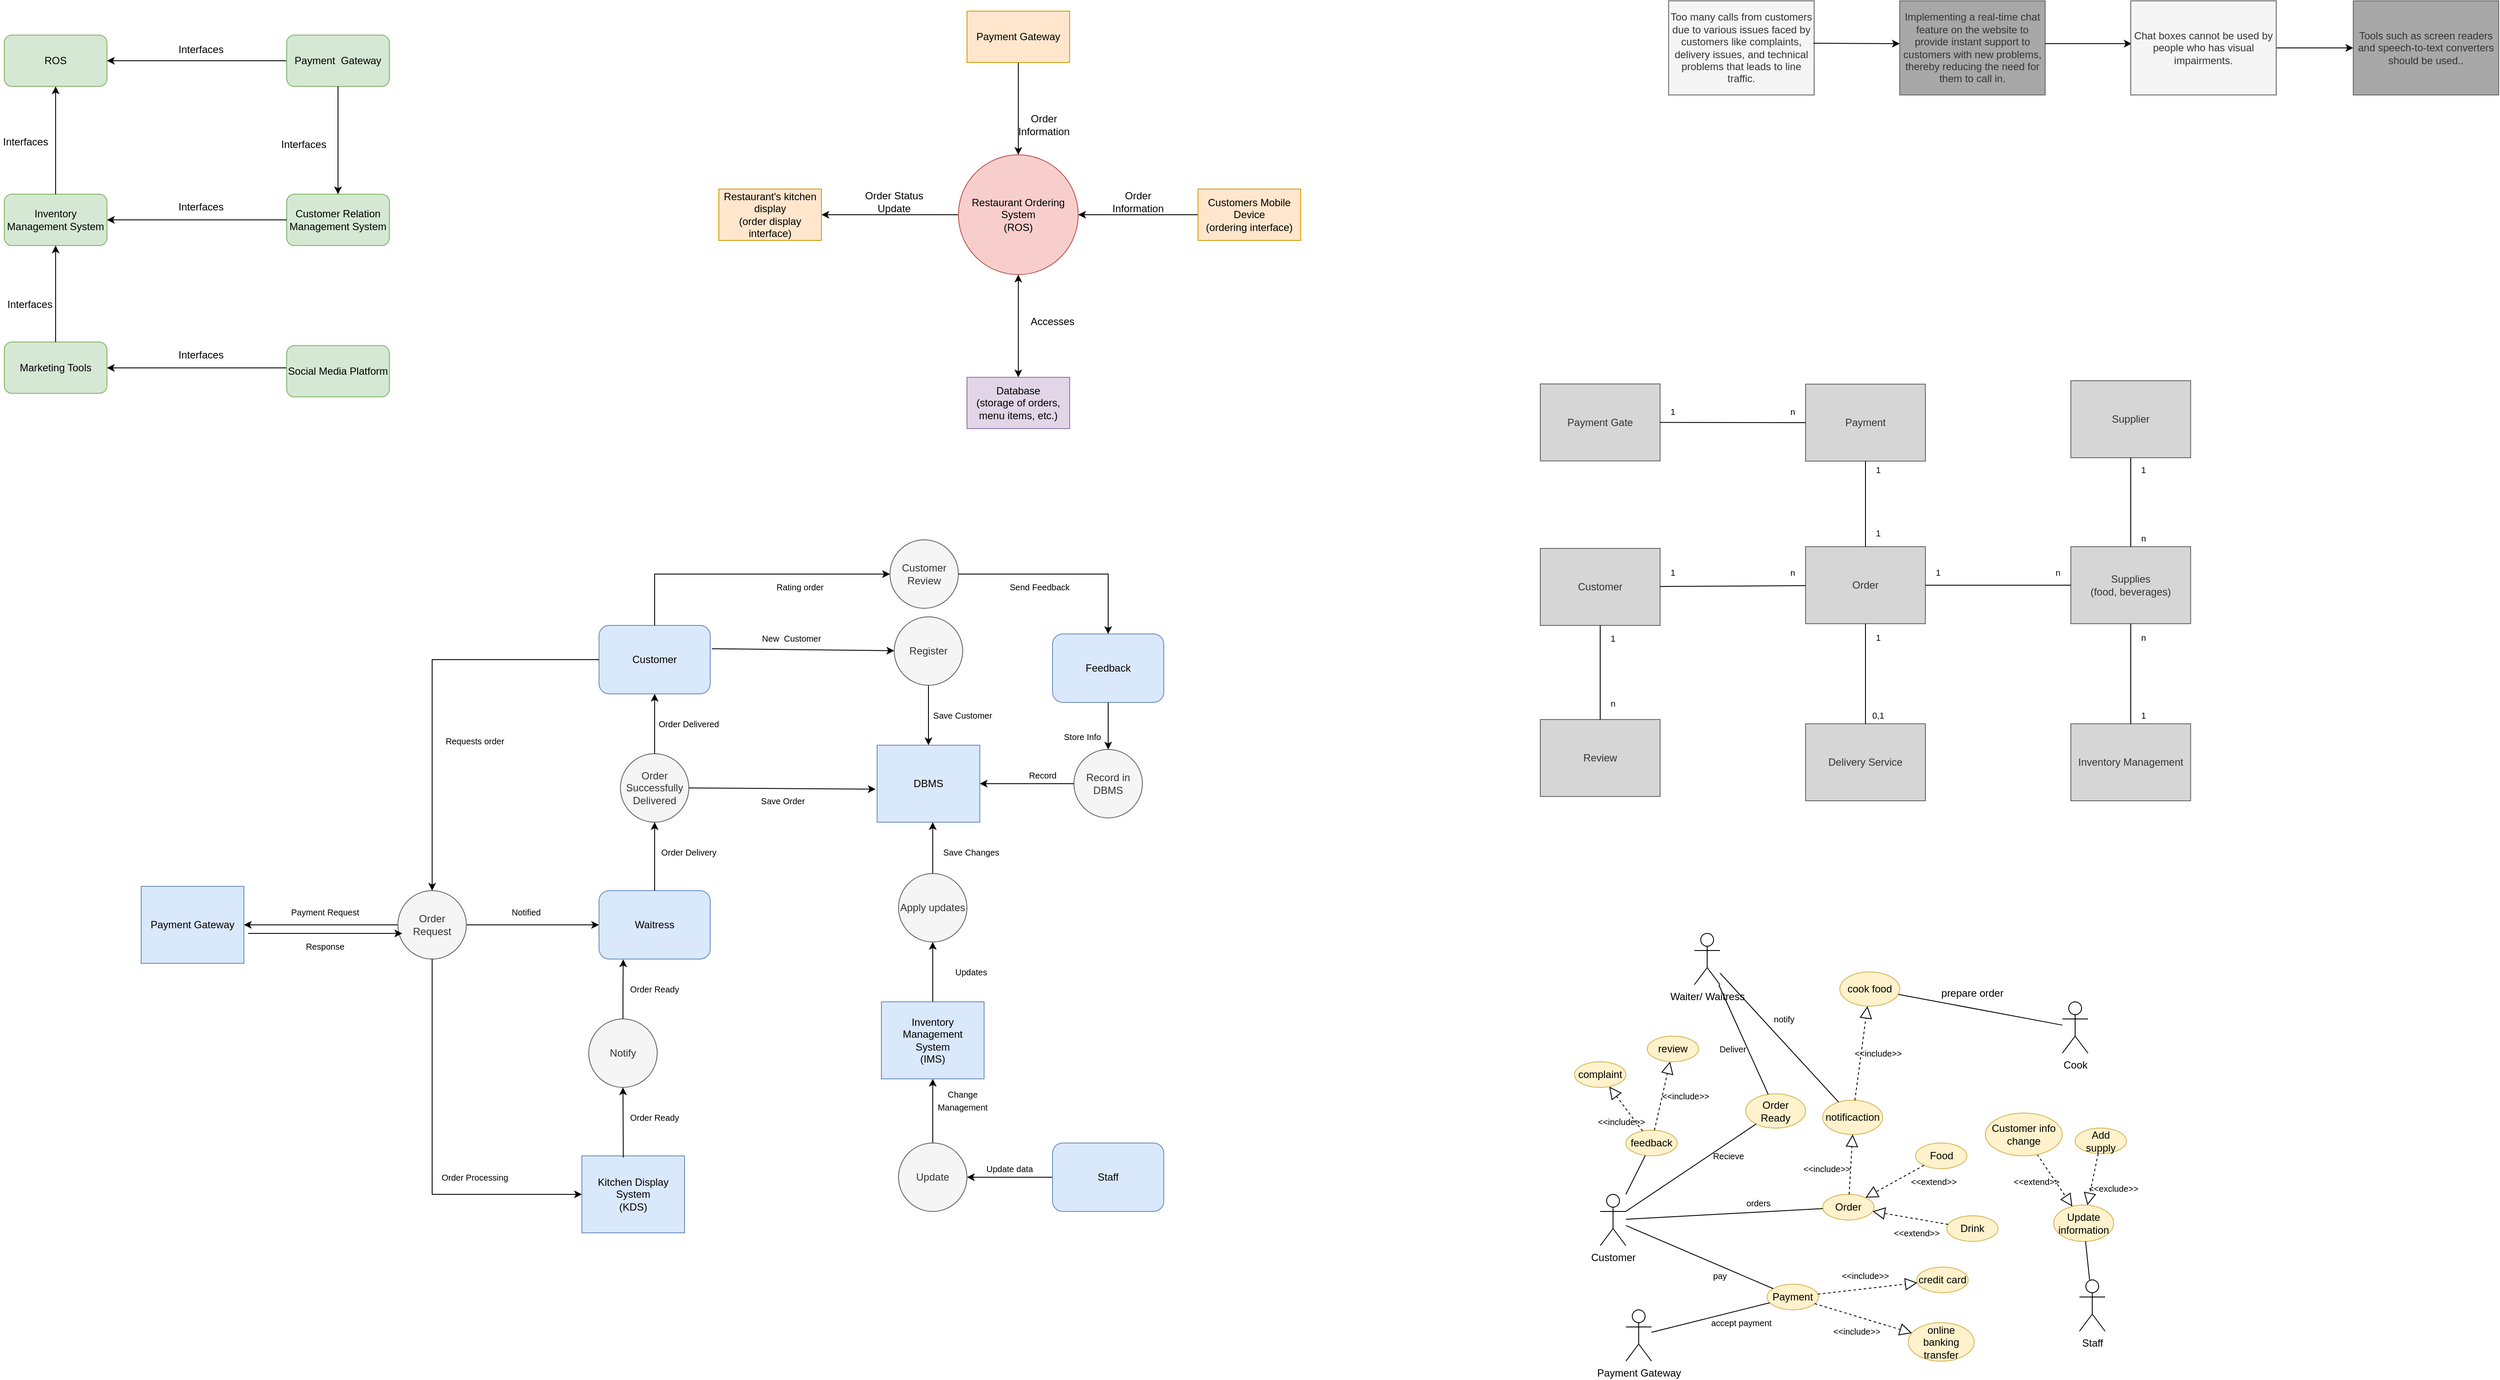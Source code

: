 <mxfile version="21.2.9" type="github">
  <diagram name="Page-1" id="zzp8yQCc868T5YsGF9U5">
    <mxGraphModel dx="1033" dy="567" grid="1" gridSize="10" guides="1" tooltips="1" connect="1" arrows="1" fold="1" page="1" pageScale="1" pageWidth="3300" pageHeight="4681" math="0" shadow="0">
      <root>
        <mxCell id="0" />
        <mxCell id="1" parent="0" />
        <mxCell id="357xHHYHcwXzLLXeJ4Fn-1" value="ROS" style="rounded=1;whiteSpace=wrap;html=1;fillColor=#d5e8d4;strokeColor=#82b366;" parent="1" vertex="1">
          <mxGeometry x="515" y="130" width="120" height="60" as="geometry" />
        </mxCell>
        <mxCell id="357xHHYHcwXzLLXeJ4Fn-2" style="edgeStyle=orthogonalEdgeStyle;rounded=0;orthogonalLoop=1;jettySize=auto;html=1;exitX=0;exitY=0.5;exitDx=0;exitDy=0;" parent="1" source="357xHHYHcwXzLLXeJ4Fn-3" target="357xHHYHcwXzLLXeJ4Fn-1" edge="1">
          <mxGeometry relative="1" as="geometry">
            <mxPoint x="645" y="159.526" as="targetPoint" />
          </mxGeometry>
        </mxCell>
        <mxCell id="357xHHYHcwXzLLXeJ4Fn-3" value="Payment&amp;nbsp; Gateway" style="rounded=1;whiteSpace=wrap;html=1;fillColor=#d5e8d4;strokeColor=#82b366;" parent="1" vertex="1">
          <mxGeometry x="845" y="130" width="120" height="60" as="geometry" />
        </mxCell>
        <mxCell id="357xHHYHcwXzLLXeJ4Fn-4" value="Interfaces&lt;br&gt;" style="text;html=1;strokeColor=none;fillColor=none;align=center;verticalAlign=middle;whiteSpace=wrap;rounded=0;" parent="1" vertex="1">
          <mxGeometry x="715" y="132" width="60" height="30" as="geometry" />
        </mxCell>
        <mxCell id="357xHHYHcwXzLLXeJ4Fn-5" value="Interfaces&lt;br&gt;" style="text;html=1;strokeColor=none;fillColor=none;align=center;verticalAlign=middle;whiteSpace=wrap;rounded=0;" parent="1" vertex="1">
          <mxGeometry x="510" y="240" width="60" height="30" as="geometry" />
        </mxCell>
        <mxCell id="357xHHYHcwXzLLXeJ4Fn-6" value="Inventory Management System" style="rounded=1;whiteSpace=wrap;html=1;fillColor=#d5e8d4;strokeColor=#82b366;" parent="1" vertex="1">
          <mxGeometry x="515" y="316" width="120" height="60" as="geometry" />
        </mxCell>
        <mxCell id="357xHHYHcwXzLLXeJ4Fn-7" value="" style="endArrow=classic;html=1;rounded=0;exitX=0.5;exitY=0;exitDx=0;exitDy=0;" parent="1" source="357xHHYHcwXzLLXeJ4Fn-6" target="357xHHYHcwXzLLXeJ4Fn-1" edge="1">
          <mxGeometry width="50" height="50" relative="1" as="geometry">
            <mxPoint x="665" y="345" as="sourcePoint" />
            <mxPoint x="715" y="295" as="targetPoint" />
          </mxGeometry>
        </mxCell>
        <mxCell id="357xHHYHcwXzLLXeJ4Fn-8" value="Customer Relation Management System" style="rounded=1;whiteSpace=wrap;html=1;fillColor=#d5e8d4;strokeColor=#82b366;" parent="1" vertex="1">
          <mxGeometry x="845" y="316" width="120" height="60" as="geometry" />
        </mxCell>
        <mxCell id="357xHHYHcwXzLLXeJ4Fn-9" style="edgeStyle=orthogonalEdgeStyle;rounded=0;orthogonalLoop=1;jettySize=auto;html=1;entryX=0.5;entryY=0;entryDx=0;entryDy=0;" parent="1" source="357xHHYHcwXzLLXeJ4Fn-3" target="357xHHYHcwXzLLXeJ4Fn-8" edge="1">
          <mxGeometry relative="1" as="geometry">
            <mxPoint x="645" y="170" as="targetPoint" />
            <mxPoint x="855" y="170" as="sourcePoint" />
          </mxGeometry>
        </mxCell>
        <mxCell id="357xHHYHcwXzLLXeJ4Fn-10" value="Interfaces&lt;br&gt;" style="text;html=1;strokeColor=none;fillColor=none;align=center;verticalAlign=middle;whiteSpace=wrap;rounded=0;" parent="1" vertex="1">
          <mxGeometry x="835" y="242.5" width="60" height="30" as="geometry" />
        </mxCell>
        <mxCell id="357xHHYHcwXzLLXeJ4Fn-11" style="edgeStyle=orthogonalEdgeStyle;rounded=0;orthogonalLoop=1;jettySize=auto;html=1;" parent="1" source="357xHHYHcwXzLLXeJ4Fn-8" target="357xHHYHcwXzLLXeJ4Fn-6" edge="1">
          <mxGeometry relative="1" as="geometry">
            <mxPoint x="755" y="341.25" as="targetPoint" />
            <mxPoint x="755" y="206.25" as="sourcePoint" />
          </mxGeometry>
        </mxCell>
        <mxCell id="357xHHYHcwXzLLXeJ4Fn-12" value="Interfaces&lt;br&gt;" style="text;html=1;strokeColor=none;fillColor=none;align=center;verticalAlign=middle;whiteSpace=wrap;rounded=0;" parent="1" vertex="1">
          <mxGeometry x="715" y="316" width="60" height="30" as="geometry" />
        </mxCell>
        <mxCell id="357xHHYHcwXzLLXeJ4Fn-13" value="Marketing Tools" style="rounded=1;whiteSpace=wrap;html=1;fillColor=#d5e8d4;strokeColor=#82b366;" parent="1" vertex="1">
          <mxGeometry x="515" y="488.75" width="120" height="60" as="geometry" />
        </mxCell>
        <mxCell id="357xHHYHcwXzLLXeJ4Fn-14" style="edgeStyle=orthogonalEdgeStyle;rounded=0;orthogonalLoop=1;jettySize=auto;html=1;entryX=0.5;entryY=1;entryDx=0;entryDy=0;" parent="1" source="357xHHYHcwXzLLXeJ4Fn-13" target="357xHHYHcwXzLLXeJ4Fn-6" edge="1">
          <mxGeometry relative="1" as="geometry">
            <mxPoint x="535" y="442.12" as="targetPoint" />
            <mxPoint x="745" y="442.12" as="sourcePoint" />
          </mxGeometry>
        </mxCell>
        <mxCell id="357xHHYHcwXzLLXeJ4Fn-15" value="Interfaces&lt;br&gt;" style="text;html=1;strokeColor=none;fillColor=none;align=center;verticalAlign=middle;whiteSpace=wrap;rounded=0;" parent="1" vertex="1">
          <mxGeometry x="515" y="430" width="60" height="30" as="geometry" />
        </mxCell>
        <mxCell id="357xHHYHcwXzLLXeJ4Fn-16" style="edgeStyle=orthogonalEdgeStyle;rounded=0;orthogonalLoop=1;jettySize=auto;html=1;" parent="1" edge="1">
          <mxGeometry relative="1" as="geometry">
            <mxPoint x="635" y="519" as="targetPoint" />
            <mxPoint x="845" y="519" as="sourcePoint" />
          </mxGeometry>
        </mxCell>
        <mxCell id="357xHHYHcwXzLLXeJ4Fn-17" value="Interfaces&lt;br&gt;" style="text;html=1;strokeColor=none;fillColor=none;align=center;verticalAlign=middle;whiteSpace=wrap;rounded=0;" parent="1" vertex="1">
          <mxGeometry x="715" y="489" width="60" height="30" as="geometry" />
        </mxCell>
        <mxCell id="357xHHYHcwXzLLXeJ4Fn-18" value="Social Media Platform" style="rounded=1;whiteSpace=wrap;html=1;fillColor=#d5e8d4;strokeColor=#82b366;" parent="1" vertex="1">
          <mxGeometry x="845" y="492.87" width="120" height="60" as="geometry" />
        </mxCell>
        <mxCell id="dmzx0pu5ybiAsUK6Nq2V-1" style="edgeStyle=orthogonalEdgeStyle;rounded=0;orthogonalLoop=1;jettySize=auto;html=1;entryX=1;entryY=0.5;entryDx=0;entryDy=0;" parent="1" source="dmzx0pu5ybiAsUK6Nq2V-2" target="dmzx0pu5ybiAsUK6Nq2V-5" edge="1">
          <mxGeometry relative="1" as="geometry" />
        </mxCell>
        <mxCell id="dmzx0pu5ybiAsUK6Nq2V-2" value="Restaurant Ordering System&lt;br&gt;(ROS)" style="ellipse;whiteSpace=wrap;html=1;aspect=fixed;fillColor=#f8cecc;strokeColor=#b85450;" parent="1" vertex="1">
          <mxGeometry x="1630" y="270" width="140" height="140" as="geometry" />
        </mxCell>
        <mxCell id="dmzx0pu5ybiAsUK6Nq2V-3" style="edgeStyle=orthogonalEdgeStyle;rounded=0;orthogonalLoop=1;jettySize=auto;html=1;exitX=0;exitY=0.5;exitDx=0;exitDy=0;" parent="1" source="dmzx0pu5ybiAsUK6Nq2V-4" target="dmzx0pu5ybiAsUK6Nq2V-2" edge="1">
          <mxGeometry relative="1" as="geometry" />
        </mxCell>
        <mxCell id="dmzx0pu5ybiAsUK6Nq2V-4" value="Customers Mobile Device &lt;br&gt;(ordering interface)" style="rounded=0;whiteSpace=wrap;html=1;fillColor=#ffe6cc;strokeColor=#d79b00;" parent="1" vertex="1">
          <mxGeometry x="1910" y="310" width="120" height="60" as="geometry" />
        </mxCell>
        <mxCell id="dmzx0pu5ybiAsUK6Nq2V-5" value="Restaurant&#39;s kitchen display &lt;br&gt;(order display interface)" style="rounded=0;whiteSpace=wrap;html=1;fillColor=#ffe6cc;strokeColor=#d79b00;" parent="1" vertex="1">
          <mxGeometry x="1350" y="310" width="120" height="60" as="geometry" />
        </mxCell>
        <mxCell id="dmzx0pu5ybiAsUK6Nq2V-6" style="edgeStyle=orthogonalEdgeStyle;rounded=0;orthogonalLoop=1;jettySize=auto;html=1;exitX=0.5;exitY=1;exitDx=0;exitDy=0;" parent="1" source="dmzx0pu5ybiAsUK6Nq2V-7" target="dmzx0pu5ybiAsUK6Nq2V-2" edge="1">
          <mxGeometry relative="1" as="geometry" />
        </mxCell>
        <mxCell id="dmzx0pu5ybiAsUK6Nq2V-7" value="Payment Gateway" style="rounded=0;whiteSpace=wrap;html=1;fillColor=#ffe6cc;strokeColor=#d79b00;" parent="1" vertex="1">
          <mxGeometry x="1640" y="102" width="120" height="60" as="geometry" />
        </mxCell>
        <mxCell id="dmzx0pu5ybiAsUK6Nq2V-8" value="Database &lt;br&gt;(storage of orders, menu items, etc.)" style="rounded=0;whiteSpace=wrap;html=1;fillColor=#e1d5e7;strokeColor=#9673a6;" parent="1" vertex="1">
          <mxGeometry x="1640" y="530" width="120" height="60" as="geometry" />
        </mxCell>
        <mxCell id="dmzx0pu5ybiAsUK6Nq2V-9" value="Order Information" style="text;html=1;strokeColor=none;fillColor=none;align=center;verticalAlign=middle;whiteSpace=wrap;rounded=0;" parent="1" vertex="1">
          <mxGeometry x="1810" y="310" width="60" height="30" as="geometry" />
        </mxCell>
        <mxCell id="dmzx0pu5ybiAsUK6Nq2V-10" value="Order Status Update" style="text;html=1;strokeColor=none;fillColor=none;align=center;verticalAlign=middle;whiteSpace=wrap;rounded=0;" parent="1" vertex="1">
          <mxGeometry x="1510" y="310" width="90" height="30" as="geometry" />
        </mxCell>
        <mxCell id="dmzx0pu5ybiAsUK6Nq2V-11" value="Order Information" style="text;html=1;strokeColor=none;fillColor=none;align=center;verticalAlign=middle;whiteSpace=wrap;rounded=0;" parent="1" vertex="1">
          <mxGeometry x="1700" y="220" width="60" height="30" as="geometry" />
        </mxCell>
        <mxCell id="dmzx0pu5ybiAsUK6Nq2V-12" value="" style="endArrow=classic;startArrow=classic;html=1;rounded=0;" parent="1" source="dmzx0pu5ybiAsUK6Nq2V-8" target="dmzx0pu5ybiAsUK6Nq2V-2" edge="1">
          <mxGeometry width="50" height="50" relative="1" as="geometry">
            <mxPoint x="1330" y="410" as="sourcePoint" />
            <mxPoint x="1380" y="360" as="targetPoint" />
          </mxGeometry>
        </mxCell>
        <mxCell id="dmzx0pu5ybiAsUK6Nq2V-13" value="Accesses" style="text;html=1;strokeColor=none;fillColor=none;align=center;verticalAlign=middle;whiteSpace=wrap;rounded=0;" parent="1" vertex="1">
          <mxGeometry x="1710" y="450" width="60" height="30" as="geometry" />
        </mxCell>
        <mxCell id="A27yKIxshURaWO87A394-1" value="Payment Gateway" style="rounded=0;whiteSpace=wrap;html=1;fillColor=#dae8fc;strokeColor=#6c8ebf;" parent="1" vertex="1">
          <mxGeometry x="675" y="1125" width="120" height="90" as="geometry" />
        </mxCell>
        <mxCell id="A27yKIxshURaWO87A394-31" style="edgeStyle=orthogonalEdgeStyle;rounded=0;orthogonalLoop=1;jettySize=auto;html=1;entryX=0.218;entryY=1.005;entryDx=0;entryDy=0;entryPerimeter=0;" parent="1" source="A27yKIxshURaWO87A394-3" target="A27yKIxshURaWO87A394-17" edge="1">
          <mxGeometry relative="1" as="geometry" />
        </mxCell>
        <mxCell id="A27yKIxshURaWO87A394-3" value="Notify" style="ellipse;whiteSpace=wrap;html=1;aspect=fixed;fillColor=#f5f5f5;fontColor=#333333;strokeColor=#666666;" parent="1" vertex="1">
          <mxGeometry x="1198" y="1280" width="80" height="80" as="geometry" />
        </mxCell>
        <mxCell id="A27yKIxshURaWO87A394-7" value="Customer" style="rounded=1;whiteSpace=wrap;html=1;fillColor=#dae8fc;strokeColor=#6c8ebf;" parent="1" vertex="1">
          <mxGeometry x="1210" y="820" width="130" height="80" as="geometry" />
        </mxCell>
        <mxCell id="A27yKIxshURaWO87A394-10" style="edgeStyle=orthogonalEdgeStyle;rounded=0;orthogonalLoop=1;jettySize=auto;html=1;entryX=1;entryY=0.5;entryDx=0;entryDy=0;" parent="1" source="A27yKIxshURaWO87A394-8" target="A27yKIxshURaWO87A394-1" edge="1">
          <mxGeometry relative="1" as="geometry" />
        </mxCell>
        <mxCell id="A27yKIxshURaWO87A394-18" style="edgeStyle=orthogonalEdgeStyle;rounded=0;orthogonalLoop=1;jettySize=auto;html=1;" parent="1" source="A27yKIxshURaWO87A394-8" target="A27yKIxshURaWO87A394-17" edge="1">
          <mxGeometry relative="1" as="geometry">
            <mxPoint x="1090" y="1150" as="sourcePoint" />
            <Array as="points" />
          </mxGeometry>
        </mxCell>
        <mxCell id="A27yKIxshURaWO87A394-8" value="Order Request" style="ellipse;whiteSpace=wrap;html=1;aspect=fixed;fillColor=#f5f5f5;fontColor=#333333;strokeColor=#666666;" parent="1" vertex="1">
          <mxGeometry x="975" y="1130" width="80" height="80" as="geometry" />
        </mxCell>
        <mxCell id="A27yKIxshURaWO87A394-9" value="" style="endArrow=classic;html=1;rounded=0;" parent="1" source="A27yKIxshURaWO87A394-7" target="A27yKIxshURaWO87A394-8" edge="1">
          <mxGeometry width="50" height="50" relative="1" as="geometry">
            <mxPoint x="1215" y="1050" as="sourcePoint" />
            <mxPoint x="1265" y="1000" as="targetPoint" />
            <Array as="points">
              <mxPoint x="1015" y="860" />
            </Array>
          </mxGeometry>
        </mxCell>
        <mxCell id="A27yKIxshURaWO87A394-11" value="" style="endArrow=classic;html=1;rounded=0;entryX=0.063;entryY=0.625;entryDx=0;entryDy=0;entryPerimeter=0;" parent="1" target="A27yKIxshURaWO87A394-8" edge="1">
          <mxGeometry width="50" height="50" relative="1" as="geometry">
            <mxPoint x="800" y="1180" as="sourcePoint" />
            <mxPoint x="1300" y="1230" as="targetPoint" />
          </mxGeometry>
        </mxCell>
        <mxCell id="A27yKIxshURaWO87A394-12" value="&lt;font style=&quot;font-size: 10px;&quot;&gt;Payment Request&lt;/font&gt;" style="text;html=1;strokeColor=none;fillColor=none;align=center;verticalAlign=middle;whiteSpace=wrap;rounded=0;" parent="1" vertex="1">
          <mxGeometry x="845" y="1140" width="90" height="30" as="geometry" />
        </mxCell>
        <mxCell id="A27yKIxshURaWO87A394-15" value="&lt;font style=&quot;font-size: 10px;&quot;&gt;Response&lt;/font&gt;" style="text;html=1;strokeColor=none;fillColor=none;align=center;verticalAlign=middle;whiteSpace=wrap;rounded=0;" parent="1" vertex="1">
          <mxGeometry x="845" y="1180" width="90" height="30" as="geometry" />
        </mxCell>
        <mxCell id="A27yKIxshURaWO87A394-16" value="&lt;font style=&quot;font-size: 10px;&quot;&gt;Requests order&lt;/font&gt;" style="text;html=1;strokeColor=none;fillColor=none;align=center;verticalAlign=middle;whiteSpace=wrap;rounded=0;" parent="1" vertex="1">
          <mxGeometry x="1020" y="940" width="90" height="30" as="geometry" />
        </mxCell>
        <mxCell id="A27yKIxshURaWO87A394-17" value="Waitress" style="rounded=1;whiteSpace=wrap;html=1;fillColor=#dae8fc;strokeColor=#6c8ebf;" parent="1" vertex="1">
          <mxGeometry x="1210" y="1130" width="130" height="80" as="geometry" />
        </mxCell>
        <mxCell id="A27yKIxshURaWO87A394-19" value="&lt;span style=&quot;font-size: 10px;&quot;&gt;Notified&lt;/span&gt;" style="text;html=1;strokeColor=none;fillColor=none;align=center;verticalAlign=middle;whiteSpace=wrap;rounded=0;" parent="1" vertex="1">
          <mxGeometry x="1080" y="1140" width="90" height="30" as="geometry" />
        </mxCell>
        <mxCell id="A27yKIxshURaWO87A394-20" value="Kitchen Display System&lt;br&gt;(KDS)" style="rounded=0;whiteSpace=wrap;html=1;fillColor=#dae8fc;strokeColor=#6c8ebf;" parent="1" vertex="1">
          <mxGeometry x="1190" y="1440" width="120" height="90" as="geometry" />
        </mxCell>
        <mxCell id="A27yKIxshURaWO87A394-22" value="" style="endArrow=classic;html=1;rounded=0;" parent="1" source="A27yKIxshURaWO87A394-8" target="A27yKIxshURaWO87A394-20" edge="1">
          <mxGeometry width="50" height="50" relative="1" as="geometry">
            <mxPoint x="1170" y="1260" as="sourcePoint" />
            <mxPoint x="1220" y="1210" as="targetPoint" />
            <Array as="points">
              <mxPoint x="1015" y="1485" />
            </Array>
          </mxGeometry>
        </mxCell>
        <mxCell id="A27yKIxshURaWO87A394-23" value="&lt;span style=&quot;font-size: 10px;&quot;&gt;Order Processing&lt;/span&gt;" style="text;html=1;strokeColor=none;fillColor=none;align=center;verticalAlign=middle;whiteSpace=wrap;rounded=0;" parent="1" vertex="1">
          <mxGeometry x="1020" y="1450" width="90" height="30" as="geometry" />
        </mxCell>
        <mxCell id="A27yKIxshURaWO87A394-26" value="" style="endArrow=classic;html=1;rounded=0;exitX=0.445;exitY=0.021;exitDx=0;exitDy=0;exitPerimeter=0;" parent="1" target="A27yKIxshURaWO87A394-3" edge="1">
          <mxGeometry width="50" height="50" relative="1" as="geometry">
            <mxPoint x="1238.4" y="1441.89" as="sourcePoint" />
            <mxPoint x="1237.394" y="1359.998" as="targetPoint" />
          </mxGeometry>
        </mxCell>
        <mxCell id="A27yKIxshURaWO87A394-27" value="&lt;span style=&quot;font-size: 10px;&quot;&gt;Order Ready&lt;/span&gt;" style="text;html=1;strokeColor=none;fillColor=none;align=center;verticalAlign=middle;whiteSpace=wrap;rounded=0;" parent="1" vertex="1">
          <mxGeometry x="1230" y="1380" width="90" height="30" as="geometry" />
        </mxCell>
        <mxCell id="A27yKIxshURaWO87A394-28" value="" style="endArrow=classic;html=1;rounded=0;exitX=0.5;exitY=0;exitDx=0;exitDy=0;" parent="1" source="A27yKIxshURaWO87A394-17" target="A27yKIxshURaWO87A394-35" edge="1">
          <mxGeometry width="50" height="50" relative="1" as="geometry">
            <mxPoint x="1170" y="1130" as="sourcePoint" />
            <mxPoint x="1220" y="1080" as="targetPoint" />
          </mxGeometry>
        </mxCell>
        <mxCell id="A27yKIxshURaWO87A394-29" value="&lt;span style=&quot;font-size: 10px;&quot;&gt;Order Delivery&lt;/span&gt;" style="text;html=1;strokeColor=none;fillColor=none;align=center;verticalAlign=middle;whiteSpace=wrap;rounded=0;" parent="1" vertex="1">
          <mxGeometry x="1270" y="1070" width="90" height="30" as="geometry" />
        </mxCell>
        <mxCell id="A27yKIxshURaWO87A394-32" value="&lt;span style=&quot;font-size: 10px;&quot;&gt;Order Ready&lt;/span&gt;" style="text;html=1;strokeColor=none;fillColor=none;align=center;verticalAlign=middle;whiteSpace=wrap;rounded=0;" parent="1" vertex="1">
          <mxGeometry x="1230" y="1230" width="90" height="30" as="geometry" />
        </mxCell>
        <mxCell id="A27yKIxshURaWO87A394-48" style="edgeStyle=orthogonalEdgeStyle;rounded=0;orthogonalLoop=1;jettySize=auto;html=1;entryX=1;entryY=0.5;entryDx=0;entryDy=0;" parent="1" source="A27yKIxshURaWO87A394-33" target="A27yKIxshURaWO87A394-47" edge="1">
          <mxGeometry relative="1" as="geometry" />
        </mxCell>
        <mxCell id="A27yKIxshURaWO87A394-33" value="Staff" style="rounded=1;whiteSpace=wrap;html=1;fillColor=#dae8fc;strokeColor=#6c8ebf;" parent="1" vertex="1">
          <mxGeometry x="1740" y="1425" width="130" height="80" as="geometry" />
        </mxCell>
        <mxCell id="A27yKIxshURaWO87A394-35" value="Order Successfully&lt;br&gt;Delivered" style="ellipse;whiteSpace=wrap;html=1;aspect=fixed;fillColor=#f5f5f5;fontColor=#333333;strokeColor=#666666;" parent="1" vertex="1">
          <mxGeometry x="1235" y="970" width="80" height="80" as="geometry" />
        </mxCell>
        <mxCell id="A27yKIxshURaWO87A394-36" value="&lt;span style=&quot;font-size: 10px;&quot;&gt;Order Delivered&lt;/span&gt;" style="text;html=1;strokeColor=none;fillColor=none;align=center;verticalAlign=middle;whiteSpace=wrap;rounded=0;" parent="1" vertex="1">
          <mxGeometry x="1270" y="920" width="90" height="30" as="geometry" />
        </mxCell>
        <mxCell id="A27yKIxshURaWO87A394-37" value="" style="endArrow=classic;html=1;rounded=0;" parent="1" source="A27yKIxshURaWO87A394-35" target="A27yKIxshURaWO87A394-7" edge="1">
          <mxGeometry width="50" height="50" relative="1" as="geometry">
            <mxPoint x="1285" y="1140" as="sourcePoint" />
            <mxPoint x="1285" y="1040" as="targetPoint" />
          </mxGeometry>
        </mxCell>
        <mxCell id="A27yKIxshURaWO87A394-38" value="DBMS&lt;br&gt;" style="rounded=0;whiteSpace=wrap;html=1;fillColor=#dae8fc;strokeColor=#6c8ebf;" parent="1" vertex="1">
          <mxGeometry x="1535" y="960" width="120" height="90" as="geometry" />
        </mxCell>
        <mxCell id="A27yKIxshURaWO87A394-39" value="" style="endArrow=classic;html=1;rounded=0;exitX=1;exitY=0.5;exitDx=0;exitDy=0;entryX=-0.015;entryY=0.571;entryDx=0;entryDy=0;entryPerimeter=0;" parent="1" source="A27yKIxshURaWO87A394-35" target="A27yKIxshURaWO87A394-38" edge="1">
          <mxGeometry width="50" height="50" relative="1" as="geometry">
            <mxPoint x="1450" y="1100" as="sourcePoint" />
            <mxPoint x="1500" y="1050" as="targetPoint" />
          </mxGeometry>
        </mxCell>
        <mxCell id="A27yKIxshURaWO87A394-46" style="edgeStyle=orthogonalEdgeStyle;rounded=0;orthogonalLoop=1;jettySize=auto;html=1;entryX=0.5;entryY=0;entryDx=0;entryDy=0;" parent="1" source="A27yKIxshURaWO87A394-40" target="A27yKIxshURaWO87A394-38" edge="1">
          <mxGeometry relative="1" as="geometry" />
        </mxCell>
        <mxCell id="A27yKIxshURaWO87A394-40" value="Register" style="ellipse;whiteSpace=wrap;html=1;aspect=fixed;fillColor=#f5f5f5;fontColor=#333333;strokeColor=#666666;" parent="1" vertex="1">
          <mxGeometry x="1555" y="810" width="80" height="80" as="geometry" />
        </mxCell>
        <mxCell id="A27yKIxshURaWO87A394-41" value="" style="endArrow=classic;html=1;rounded=0;exitX=1.015;exitY=0.341;exitDx=0;exitDy=0;exitPerimeter=0;" parent="1" source="A27yKIxshURaWO87A394-7" target="A27yKIxshURaWO87A394-40" edge="1">
          <mxGeometry width="50" height="50" relative="1" as="geometry">
            <mxPoint x="1440" y="1050" as="sourcePoint" />
            <mxPoint x="1490" y="1000" as="targetPoint" />
            <Array as="points" />
          </mxGeometry>
        </mxCell>
        <mxCell id="A27yKIxshURaWO87A394-44" value="&lt;span style=&quot;font-size: 10px;&quot;&gt;New&amp;nbsp; Customer&lt;/span&gt;" style="text;html=1;strokeColor=none;fillColor=none;align=center;verticalAlign=middle;whiteSpace=wrap;rounded=0;" parent="1" vertex="1">
          <mxGeometry x="1390" y="820" width="90" height="30" as="geometry" />
        </mxCell>
        <mxCell id="A27yKIxshURaWO87A394-45" value="&lt;span style=&quot;font-size: 10px;&quot;&gt;Save Order&lt;/span&gt;" style="text;html=1;strokeColor=none;fillColor=none;align=center;verticalAlign=middle;whiteSpace=wrap;rounded=0;" parent="1" vertex="1">
          <mxGeometry x="1380" y="1010" width="90" height="30" as="geometry" />
        </mxCell>
        <mxCell id="A27yKIxshURaWO87A394-53" style="edgeStyle=orthogonalEdgeStyle;rounded=0;orthogonalLoop=1;jettySize=auto;html=1;entryX=0.5;entryY=1;entryDx=0;entryDy=0;" parent="1" source="A27yKIxshURaWO87A394-47" target="A27yKIxshURaWO87A394-52" edge="1">
          <mxGeometry relative="1" as="geometry" />
        </mxCell>
        <mxCell id="A27yKIxshURaWO87A394-47" value="Update" style="ellipse;whiteSpace=wrap;html=1;aspect=fixed;fillColor=#f5f5f5;fontColor=#333333;strokeColor=#666666;" parent="1" vertex="1">
          <mxGeometry x="1560" y="1425" width="80" height="80" as="geometry" />
        </mxCell>
        <mxCell id="A27yKIxshURaWO87A394-50" value="&lt;span style=&quot;font-size: 10px;&quot;&gt;Save Changes&lt;/span&gt;" style="text;html=1;strokeColor=none;fillColor=none;align=center;verticalAlign=middle;whiteSpace=wrap;rounded=0;" parent="1" vertex="1">
          <mxGeometry x="1600" y="1070" width="90" height="30" as="geometry" />
        </mxCell>
        <mxCell id="A27yKIxshURaWO87A394-51" value="&lt;span style=&quot;font-size: 10px;&quot;&gt;Update data&lt;/span&gt;" style="text;html=1;strokeColor=none;fillColor=none;align=center;verticalAlign=middle;whiteSpace=wrap;rounded=0;" parent="1" vertex="1">
          <mxGeometry x="1645" y="1440" width="90" height="30" as="geometry" />
        </mxCell>
        <mxCell id="A27yKIxshURaWO87A394-56" style="edgeStyle=orthogonalEdgeStyle;rounded=0;orthogonalLoop=1;jettySize=auto;html=1;entryX=0.5;entryY=1;entryDx=0;entryDy=0;" parent="1" source="A27yKIxshURaWO87A394-52" target="A27yKIxshURaWO87A394-55" edge="1">
          <mxGeometry relative="1" as="geometry" />
        </mxCell>
        <mxCell id="A27yKIxshURaWO87A394-52" value="Inventory Management&lt;br&gt;System&lt;br&gt;(IMS)" style="rounded=0;whiteSpace=wrap;html=1;fillColor=#dae8fc;strokeColor=#6c8ebf;" parent="1" vertex="1">
          <mxGeometry x="1540" y="1260" width="120" height="90" as="geometry" />
        </mxCell>
        <mxCell id="A27yKIxshURaWO87A394-54" value="&lt;span style=&quot;font-size: 10px;&quot;&gt;Change Management&lt;/span&gt;" style="text;html=1;strokeColor=none;fillColor=none;align=center;verticalAlign=middle;whiteSpace=wrap;rounded=0;" parent="1" vertex="1">
          <mxGeometry x="1590" y="1360" width="90" height="30" as="geometry" />
        </mxCell>
        <mxCell id="A27yKIxshURaWO87A394-57" style="edgeStyle=orthogonalEdgeStyle;rounded=0;orthogonalLoop=1;jettySize=auto;html=1;" parent="1" source="A27yKIxshURaWO87A394-55" edge="1">
          <mxGeometry relative="1" as="geometry">
            <mxPoint x="1600" y="1050" as="targetPoint" />
          </mxGeometry>
        </mxCell>
        <mxCell id="A27yKIxshURaWO87A394-55" value="Apply updates" style="ellipse;whiteSpace=wrap;html=1;aspect=fixed;fillColor=#f5f5f5;fontColor=#333333;strokeColor=#666666;" parent="1" vertex="1">
          <mxGeometry x="1560" y="1110" width="80" height="80" as="geometry" />
        </mxCell>
        <mxCell id="A27yKIxshURaWO87A394-58" value="&lt;span style=&quot;font-size: 10px;&quot;&gt;Updates&lt;/span&gt;" style="text;html=1;strokeColor=none;fillColor=none;align=center;verticalAlign=middle;whiteSpace=wrap;rounded=0;" parent="1" vertex="1">
          <mxGeometry x="1600" y="1210" width="90" height="30" as="geometry" />
        </mxCell>
        <mxCell id="A27yKIxshURaWO87A394-59" value="Feedback" style="rounded=1;whiteSpace=wrap;html=1;fillColor=#dae8fc;strokeColor=#6c8ebf;" parent="1" vertex="1">
          <mxGeometry x="1740" y="830" width="130" height="80" as="geometry" />
        </mxCell>
        <mxCell id="A27yKIxshURaWO87A394-60" value="Record in DBMS" style="ellipse;whiteSpace=wrap;html=1;aspect=fixed;fillColor=#f5f5f5;fontColor=#333333;strokeColor=#666666;" parent="1" vertex="1">
          <mxGeometry x="1765" y="965" width="80" height="80" as="geometry" />
        </mxCell>
        <mxCell id="A27yKIxshURaWO87A394-61" style="edgeStyle=orthogonalEdgeStyle;rounded=0;orthogonalLoop=1;jettySize=auto;html=1;" parent="1" source="A27yKIxshURaWO87A394-59" target="A27yKIxshURaWO87A394-60" edge="1">
          <mxGeometry relative="1" as="geometry">
            <mxPoint x="1605" y="900" as="sourcePoint" />
            <mxPoint x="1605" y="970" as="targetPoint" />
          </mxGeometry>
        </mxCell>
        <mxCell id="A27yKIxshURaWO87A394-63" value="&lt;span style=&quot;font-size: 10px;&quot;&gt;Save Customer&lt;/span&gt;" style="text;html=1;strokeColor=none;fillColor=none;align=center;verticalAlign=middle;whiteSpace=wrap;rounded=0;" parent="1" vertex="1">
          <mxGeometry x="1590" y="910" width="90" height="30" as="geometry" />
        </mxCell>
        <mxCell id="A27yKIxshURaWO87A394-64" value="&lt;span style=&quot;font-size: 10px;&quot;&gt;Store Info&lt;/span&gt;" style="text;html=1;strokeColor=none;fillColor=none;align=center;verticalAlign=middle;whiteSpace=wrap;rounded=0;" parent="1" vertex="1">
          <mxGeometry x="1730" y="935" width="90" height="30" as="geometry" />
        </mxCell>
        <mxCell id="A27yKIxshURaWO87A394-65" style="edgeStyle=orthogonalEdgeStyle;rounded=0;orthogonalLoop=1;jettySize=auto;html=1;" parent="1" source="A27yKIxshURaWO87A394-60" target="A27yKIxshURaWO87A394-38" edge="1">
          <mxGeometry relative="1" as="geometry">
            <mxPoint x="1815" y="920" as="sourcePoint" />
            <mxPoint x="1815" y="995" as="targetPoint" />
          </mxGeometry>
        </mxCell>
        <mxCell id="A27yKIxshURaWO87A394-66" value="&lt;span style=&quot;font-size: 10px;&quot;&gt;Record&amp;nbsp;&lt;/span&gt;" style="text;html=1;strokeColor=none;fillColor=none;align=center;verticalAlign=middle;whiteSpace=wrap;rounded=0;" parent="1" vertex="1">
          <mxGeometry x="1685" y="980" width="90" height="30" as="geometry" />
        </mxCell>
        <mxCell id="A27yKIxshURaWO87A394-67" value="" style="endArrow=classic;html=1;rounded=0;" parent="1" source="A27yKIxshURaWO87A394-7" target="A27yKIxshURaWO87A394-69" edge="1">
          <mxGeometry width="50" height="50" relative="1" as="geometry">
            <mxPoint x="1352" y="857" as="sourcePoint" />
            <mxPoint x="1490" y="760" as="targetPoint" />
            <Array as="points">
              <mxPoint x="1275" y="760" />
            </Array>
          </mxGeometry>
        </mxCell>
        <mxCell id="A27yKIxshURaWO87A394-69" value="Customer Review" style="ellipse;whiteSpace=wrap;html=1;aspect=fixed;fillColor=#f5f5f5;fontColor=#333333;strokeColor=#666666;" parent="1" vertex="1">
          <mxGeometry x="1550" y="720" width="80" height="80" as="geometry" />
        </mxCell>
        <mxCell id="A27yKIxshURaWO87A394-70" value="&lt;span style=&quot;font-size: 10px;&quot;&gt;Rating order&lt;/span&gt;" style="text;html=1;strokeColor=none;fillColor=none;align=center;verticalAlign=middle;whiteSpace=wrap;rounded=0;" parent="1" vertex="1">
          <mxGeometry x="1400" y="760" width="90" height="30" as="geometry" />
        </mxCell>
        <mxCell id="A27yKIxshURaWO87A394-71" value="&lt;span style=&quot;font-size: 10px;&quot;&gt;Send Feedback&lt;/span&gt;" style="text;html=1;strokeColor=none;fillColor=none;align=center;verticalAlign=middle;whiteSpace=wrap;rounded=0;" parent="1" vertex="1">
          <mxGeometry x="1680" y="760" width="90" height="30" as="geometry" />
        </mxCell>
        <mxCell id="A27yKIxshURaWO87A394-72" style="edgeStyle=orthogonalEdgeStyle;rounded=0;orthogonalLoop=1;jettySize=auto;html=1;entryX=0.5;entryY=0;entryDx=0;entryDy=0;" parent="1" source="A27yKIxshURaWO87A394-69" target="A27yKIxshURaWO87A394-59" edge="1">
          <mxGeometry relative="1" as="geometry">
            <mxPoint x="1815" y="920" as="sourcePoint" />
            <mxPoint x="1815" y="975" as="targetPoint" />
          </mxGeometry>
        </mxCell>
        <mxCell id="psZUVROytwiruwAUHRGe-1" value="Too many calls from customers due to various issues faced by customers like complaints, delivery issues, and technical problems that leads to line traffic." style="rounded=0;whiteSpace=wrap;html=1;fillColor=#f5f5f5;fontColor=#333333;strokeColor=#666666;" parent="1" vertex="1">
          <mxGeometry x="2460" y="90" width="170" height="110" as="geometry" />
        </mxCell>
        <mxCell id="psZUVROytwiruwAUHRGe-2" value="" style="endArrow=classic;html=1;rounded=0;exitX=0.995;exitY=0.45;exitDx=0;exitDy=0;exitPerimeter=0;" parent="1" source="psZUVROytwiruwAUHRGe-1" edge="1">
          <mxGeometry width="50" height="50" relative="1" as="geometry">
            <mxPoint x="2830" y="340" as="sourcePoint" />
            <mxPoint x="2730" y="140" as="targetPoint" />
          </mxGeometry>
        </mxCell>
        <mxCell id="psZUVROytwiruwAUHRGe-7" value="" style="edgeStyle=orthogonalEdgeStyle;rounded=0;orthogonalLoop=1;jettySize=auto;html=1;" parent="1" source="psZUVROytwiruwAUHRGe-5" target="psZUVROytwiruwAUHRGe-6" edge="1">
          <mxGeometry relative="1" as="geometry" />
        </mxCell>
        <mxCell id="psZUVROytwiruwAUHRGe-3" value="Implementing a real-time chat feature on the website to provide instant support to customers with new problems, thereby reducing the need for them to call in." style="rounded=0;whiteSpace=wrap;html=1;fillColor=#A8A8A8;fontColor=#333333;strokeColor=#666666;" parent="1" vertex="1">
          <mxGeometry x="2730" y="90" width="170" height="110" as="geometry" />
        </mxCell>
        <mxCell id="psZUVROytwiruwAUHRGe-4" value="" style="endArrow=classic;html=1;rounded=0;exitX=0.995;exitY=0.45;exitDx=0;exitDy=0;exitPerimeter=0;" parent="1" edge="1">
          <mxGeometry width="50" height="50" relative="1" as="geometry">
            <mxPoint x="2900" y="140" as="sourcePoint" />
            <mxPoint x="3001" y="140" as="targetPoint" />
          </mxGeometry>
        </mxCell>
        <mxCell id="psZUVROytwiruwAUHRGe-5" value="Chat boxes cannot be used by people who has visual impairments." style="rounded=0;whiteSpace=wrap;html=1;fillColor=#f5f5f5;fontColor=#333333;strokeColor=#666666;" parent="1" vertex="1">
          <mxGeometry x="3000" y="90" width="170" height="110" as="geometry" />
        </mxCell>
        <mxCell id="psZUVROytwiruwAUHRGe-6" value="Tools such as screen readers and speech-to-text converters should be used.." style="rounded=0;whiteSpace=wrap;html=1;fillColor=#A8A8A8;fontColor=#333333;strokeColor=#666666;" parent="1" vertex="1">
          <mxGeometry x="3260" y="90" width="170" height="110" as="geometry" />
        </mxCell>
        <mxCell id="psZUVROytwiruwAUHRGe-8" value="Customer" style="rounded=0;whiteSpace=wrap;html=1;fillColor=#D6D6D6;fontColor=#333333;strokeColor=#666666;" parent="1" vertex="1">
          <mxGeometry x="2310" y="730" width="140" height="90" as="geometry" />
        </mxCell>
        <mxCell id="psZUVROytwiruwAUHRGe-11" value="Supplies &lt;br&gt;(food, beverages)" style="rounded=0;whiteSpace=wrap;html=1;fillColor=#D6D6D6;fontColor=#333333;strokeColor=#666666;" parent="1" vertex="1">
          <mxGeometry x="2930" y="728" width="140" height="90" as="geometry" />
        </mxCell>
        <mxCell id="psZUVROytwiruwAUHRGe-13" value="&lt;span style=&quot;font-size: 10px;&quot;&gt;1&lt;/span&gt;" style="text;html=1;strokeColor=none;fillColor=none;align=center;verticalAlign=middle;whiteSpace=wrap;rounded=0;" parent="1" vertex="1">
          <mxGeometry x="2450" y="748" width="30" height="20" as="geometry" />
        </mxCell>
        <mxCell id="psZUVROytwiruwAUHRGe-14" value="&lt;span style=&quot;font-size: 10px;&quot;&gt;n&lt;/span&gt;" style="text;html=1;strokeColor=none;fillColor=none;align=center;verticalAlign=middle;whiteSpace=wrap;rounded=0;" parent="1" vertex="1">
          <mxGeometry x="2590" y="748" width="30" height="20" as="geometry" />
        </mxCell>
        <mxCell id="psZUVROytwiruwAUHRGe-16" value="Supplier" style="rounded=0;whiteSpace=wrap;html=1;fillColor=#D6D6D6;fontColor=#333333;strokeColor=#666666;" parent="1" vertex="1">
          <mxGeometry x="2930" y="534" width="140" height="90" as="geometry" />
        </mxCell>
        <mxCell id="psZUVROytwiruwAUHRGe-18" value="&lt;span style=&quot;font-size: 10px;&quot;&gt;1&lt;/span&gt;" style="text;html=1;strokeColor=none;fillColor=none;align=center;verticalAlign=middle;whiteSpace=wrap;rounded=0;" parent="1" vertex="1">
          <mxGeometry x="3000" y="628" width="30" height="20" as="geometry" />
        </mxCell>
        <mxCell id="psZUVROytwiruwAUHRGe-20" value="&lt;span style=&quot;font-size: 10px;&quot;&gt;n&lt;/span&gt;" style="text;html=1;strokeColor=none;fillColor=none;align=center;verticalAlign=middle;whiteSpace=wrap;rounded=0;" parent="1" vertex="1">
          <mxGeometry x="3000" y="708" width="30" height="20" as="geometry" />
        </mxCell>
        <mxCell id="psZUVROytwiruwAUHRGe-21" value="Order" style="rounded=0;whiteSpace=wrap;html=1;fillColor=#D6D6D6;fontColor=#333333;strokeColor=#666666;" parent="1" vertex="1">
          <mxGeometry x="2620" y="728" width="140" height="90" as="geometry" />
        </mxCell>
        <mxCell id="psZUVROytwiruwAUHRGe-23" value="&lt;span style=&quot;font-size: 10px;&quot;&gt;1&lt;/span&gt;" style="text;html=1;strokeColor=none;fillColor=none;align=center;verticalAlign=middle;whiteSpace=wrap;rounded=0;" parent="1" vertex="1">
          <mxGeometry x="2760" y="748" width="30" height="20" as="geometry" />
        </mxCell>
        <mxCell id="psZUVROytwiruwAUHRGe-24" value="&lt;span style=&quot;font-size: 10px;&quot;&gt;n&lt;/span&gt;" style="text;html=1;strokeColor=none;fillColor=none;align=center;verticalAlign=middle;whiteSpace=wrap;rounded=0;" parent="1" vertex="1">
          <mxGeometry x="2900" y="748" width="30" height="20" as="geometry" />
        </mxCell>
        <mxCell id="psZUVROytwiruwAUHRGe-25" value="Payment" style="rounded=0;whiteSpace=wrap;html=1;fillColor=#D6D6D6;fontColor=#333333;strokeColor=#666666;" parent="1" vertex="1">
          <mxGeometry x="2620" y="538" width="140" height="90" as="geometry" />
        </mxCell>
        <mxCell id="psZUVROytwiruwAUHRGe-26" value="" style="endArrow=none;html=1;rounded=0;" parent="1" source="psZUVROytwiruwAUHRGe-8" target="psZUVROytwiruwAUHRGe-21" edge="1">
          <mxGeometry width="50" height="50" relative="1" as="geometry">
            <mxPoint x="2760" y="780" as="sourcePoint" />
            <mxPoint x="2810" y="730" as="targetPoint" />
          </mxGeometry>
        </mxCell>
        <mxCell id="psZUVROytwiruwAUHRGe-27" value="" style="endArrow=none;html=1;rounded=0;" parent="1" source="psZUVROytwiruwAUHRGe-21" target="psZUVROytwiruwAUHRGe-11" edge="1">
          <mxGeometry width="50" height="50" relative="1" as="geometry">
            <mxPoint x="2460" y="780" as="sourcePoint" />
            <mxPoint x="2820" y="790" as="targetPoint" />
          </mxGeometry>
        </mxCell>
        <mxCell id="psZUVROytwiruwAUHRGe-28" value="" style="endArrow=none;html=1;rounded=0;" parent="1" source="psZUVROytwiruwAUHRGe-16" target="psZUVROytwiruwAUHRGe-11" edge="1">
          <mxGeometry width="50" height="50" relative="1" as="geometry">
            <mxPoint x="2770" y="783" as="sourcePoint" />
            <mxPoint x="2940" y="783" as="targetPoint" />
          </mxGeometry>
        </mxCell>
        <mxCell id="psZUVROytwiruwAUHRGe-29" value="" style="endArrow=none;html=1;rounded=0;" parent="1" source="psZUVROytwiruwAUHRGe-25" target="psZUVROytwiruwAUHRGe-21" edge="1">
          <mxGeometry width="50" height="50" relative="1" as="geometry">
            <mxPoint x="3010" y="634" as="sourcePoint" />
            <mxPoint x="3010" y="738" as="targetPoint" />
          </mxGeometry>
        </mxCell>
        <mxCell id="psZUVROytwiruwAUHRGe-30" value="&lt;span style=&quot;font-size: 10px;&quot;&gt;1&lt;/span&gt;" style="text;html=1;strokeColor=none;fillColor=none;align=center;verticalAlign=middle;whiteSpace=wrap;rounded=0;" parent="1" vertex="1">
          <mxGeometry x="2450" y="560" width="30" height="20" as="geometry" />
        </mxCell>
        <mxCell id="psZUVROytwiruwAUHRGe-31" value="&lt;span style=&quot;font-size: 10px;&quot;&gt;1&lt;/span&gt;" style="text;html=1;strokeColor=none;fillColor=none;align=center;verticalAlign=middle;whiteSpace=wrap;rounded=0;" parent="1" vertex="1">
          <mxGeometry x="2690" y="702" width="30" height="20" as="geometry" />
        </mxCell>
        <mxCell id="psZUVROytwiruwAUHRGe-32" value="Review" style="rounded=0;whiteSpace=wrap;html=1;fillColor=#D6D6D6;fontColor=#333333;strokeColor=#666666;" parent="1" vertex="1">
          <mxGeometry x="2310" y="930" width="140" height="90" as="geometry" />
        </mxCell>
        <mxCell id="psZUVROytwiruwAUHRGe-33" value="" style="endArrow=none;html=1;rounded=0;" parent="1" source="psZUVROytwiruwAUHRGe-8" target="psZUVROytwiruwAUHRGe-32" edge="1">
          <mxGeometry width="50" height="50" relative="1" as="geometry">
            <mxPoint x="2460" y="785" as="sourcePoint" />
            <mxPoint x="2630" y="783" as="targetPoint" />
          </mxGeometry>
        </mxCell>
        <mxCell id="psZUVROytwiruwAUHRGe-34" value="&lt;span style=&quot;font-size: 10px;&quot;&gt;1&lt;/span&gt;" style="text;html=1;strokeColor=none;fillColor=none;align=center;verticalAlign=middle;whiteSpace=wrap;rounded=0;" parent="1" vertex="1">
          <mxGeometry x="2380" y="824" width="30" height="22" as="geometry" />
        </mxCell>
        <mxCell id="psZUVROytwiruwAUHRGe-35" value="&lt;span style=&quot;font-size: 10px;&quot;&gt;n&lt;/span&gt;" style="text;html=1;strokeColor=none;fillColor=none;align=center;verticalAlign=middle;whiteSpace=wrap;rounded=0;" parent="1" vertex="1">
          <mxGeometry x="2380" y="900" width="30" height="22" as="geometry" />
        </mxCell>
        <mxCell id="psZUVROytwiruwAUHRGe-36" value="Inventory Management" style="rounded=0;whiteSpace=wrap;html=1;fillColor=#D6D6D6;fontColor=#333333;strokeColor=#666666;" parent="1" vertex="1">
          <mxGeometry x="2930" y="935" width="140" height="90" as="geometry" />
        </mxCell>
        <mxCell id="psZUVROytwiruwAUHRGe-37" value="" style="endArrow=none;html=1;rounded=0;" parent="1" source="psZUVROytwiruwAUHRGe-11" target="psZUVROytwiruwAUHRGe-36" edge="1">
          <mxGeometry width="50" height="50" relative="1" as="geometry">
            <mxPoint x="2770" y="783" as="sourcePoint" />
            <mxPoint x="3040" y="1010" as="targetPoint" />
          </mxGeometry>
        </mxCell>
        <mxCell id="psZUVROytwiruwAUHRGe-38" value="&lt;span style=&quot;font-size: 10px;&quot;&gt;n&lt;/span&gt;" style="text;html=1;strokeColor=none;fillColor=none;align=center;verticalAlign=middle;whiteSpace=wrap;rounded=0;" parent="1" vertex="1">
          <mxGeometry x="3000" y="824" width="30" height="20" as="geometry" />
        </mxCell>
        <mxCell id="psZUVROytwiruwAUHRGe-41" value="&lt;span style=&quot;font-size: 10px;&quot;&gt;1&lt;/span&gt;" style="text;html=1;strokeColor=none;fillColor=none;align=center;verticalAlign=middle;whiteSpace=wrap;rounded=0;" parent="1" vertex="1">
          <mxGeometry x="3000" y="915" width="30" height="20" as="geometry" />
        </mxCell>
        <mxCell id="psZUVROytwiruwAUHRGe-42" value="Payment Gate" style="rounded=0;whiteSpace=wrap;html=1;fillColor=#D6D6D6;fontColor=#333333;strokeColor=#666666;" parent="1" vertex="1">
          <mxGeometry x="2310" y="537.75" width="140" height="90" as="geometry" />
        </mxCell>
        <mxCell id="psZUVROytwiruwAUHRGe-43" value="" style="endArrow=none;html=1;rounded=0;" parent="1" source="psZUVROytwiruwAUHRGe-25" target="psZUVROytwiruwAUHRGe-42" edge="1">
          <mxGeometry width="50" height="50" relative="1" as="geometry">
            <mxPoint x="2700" y="638" as="sourcePoint" />
            <mxPoint x="2700" y="738" as="targetPoint" />
          </mxGeometry>
        </mxCell>
        <mxCell id="psZUVROytwiruwAUHRGe-44" value="&lt;span style=&quot;font-size: 10px;&quot;&gt;n&lt;/span&gt;" style="text;html=1;strokeColor=none;fillColor=none;align=center;verticalAlign=middle;whiteSpace=wrap;rounded=0;" parent="1" vertex="1">
          <mxGeometry x="2590" y="560" width="30" height="20" as="geometry" />
        </mxCell>
        <mxCell id="psZUVROytwiruwAUHRGe-45" value="Delivery Service" style="rounded=0;whiteSpace=wrap;html=1;fillColor=#D6D6D6;fontColor=#333333;strokeColor=#666666;" parent="1" vertex="1">
          <mxGeometry x="2620" y="935" width="140" height="90" as="geometry" />
        </mxCell>
        <mxCell id="psZUVROytwiruwAUHRGe-46" value="&lt;span style=&quot;font-size: 10px;&quot;&gt;1&lt;/span&gt;" style="text;html=1;strokeColor=none;fillColor=none;align=center;verticalAlign=middle;whiteSpace=wrap;rounded=0;" parent="1" vertex="1">
          <mxGeometry x="2690" y="628" width="30" height="20" as="geometry" />
        </mxCell>
        <mxCell id="psZUVROytwiruwAUHRGe-47" value="" style="endArrow=none;html=1;rounded=0;" parent="1" edge="1">
          <mxGeometry width="50" height="50" relative="1" as="geometry">
            <mxPoint x="2690" y="818" as="sourcePoint" />
            <mxPoint x="2690" y="935" as="targetPoint" />
          </mxGeometry>
        </mxCell>
        <mxCell id="psZUVROytwiruwAUHRGe-48" value="&lt;span style=&quot;font-size: 10px;&quot;&gt;1&lt;/span&gt;" style="text;html=1;strokeColor=none;fillColor=none;align=center;verticalAlign=middle;whiteSpace=wrap;rounded=0;" parent="1" vertex="1">
          <mxGeometry x="2690" y="824" width="30" height="20" as="geometry" />
        </mxCell>
        <mxCell id="psZUVROytwiruwAUHRGe-49" value="&lt;span style=&quot;font-size: 10px;&quot;&gt;0,1&lt;/span&gt;" style="text;html=1;strokeColor=none;fillColor=none;align=center;verticalAlign=middle;whiteSpace=wrap;rounded=0;" parent="1" vertex="1">
          <mxGeometry x="2690" y="915" width="30" height="20" as="geometry" />
        </mxCell>
        <mxCell id="gzNhanIVLxrGxw6w-LE6-1" value="Waiter/ Waitress" style="shape=umlActor;verticalLabelPosition=bottom;verticalAlign=top;html=1;outlineConnect=0;" parent="1" vertex="1">
          <mxGeometry x="2490" y="1180" width="30" height="60" as="geometry" />
        </mxCell>
        <mxCell id="gzNhanIVLxrGxw6w-LE6-3" value="Customer" style="shape=umlActor;verticalLabelPosition=bottom;verticalAlign=top;html=1;outlineConnect=0;" parent="1" vertex="1">
          <mxGeometry x="2380" y="1485" width="30" height="60" as="geometry" />
        </mxCell>
        <mxCell id="gzNhanIVLxrGxw6w-LE6-4" value="Cook" style="shape=umlActor;verticalLabelPosition=bottom;verticalAlign=top;html=1;outlineConnect=0;" parent="1" vertex="1">
          <mxGeometry x="2920" y="1260" width="30" height="60" as="geometry" />
        </mxCell>
        <mxCell id="gzNhanIVLxrGxw6w-LE6-5" value="Order" style="ellipse;whiteSpace=wrap;html=1;fillColor=#fff2cc;strokeColor=#d6b656;" parent="1" vertex="1">
          <mxGeometry x="2640" y="1485" width="60" height="30" as="geometry" />
        </mxCell>
        <mxCell id="gzNhanIVLxrGxw6w-LE6-6" value="" style="endArrow=none;html=1;rounded=0;" parent="1" source="gzNhanIVLxrGxw6w-LE6-3" target="gzNhanIVLxrGxw6w-LE6-5" edge="1">
          <mxGeometry width="50" height="50" relative="1" as="geometry">
            <mxPoint x="2610" y="1530" as="sourcePoint" />
            <mxPoint x="2650" y="1420" as="targetPoint" />
          </mxGeometry>
        </mxCell>
        <mxCell id="gzNhanIVLxrGxw6w-LE6-7" value="Food" style="ellipse;whiteSpace=wrap;html=1;fillColor=#fff2cc;strokeColor=#d6b656;" parent="1" vertex="1">
          <mxGeometry x="2748.5" y="1425" width="60" height="30" as="geometry" />
        </mxCell>
        <mxCell id="gzNhanIVLxrGxw6w-LE6-8" value="Drink" style="ellipse;whiteSpace=wrap;html=1;fillColor=#fff2cc;strokeColor=#d6b656;" parent="1" vertex="1">
          <mxGeometry x="2785" y="1510" width="60" height="30" as="geometry" />
        </mxCell>
        <mxCell id="gzNhanIVLxrGxw6w-LE6-9" value="" style="endArrow=block;dashed=1;endFill=0;endSize=12;html=1;rounded=0;" parent="1" source="gzNhanIVLxrGxw6w-LE6-7" target="gzNhanIVLxrGxw6w-LE6-5" edge="1">
          <mxGeometry width="160" relative="1" as="geometry">
            <mxPoint x="2540" y="1520" as="sourcePoint" />
            <mxPoint x="2700" y="1520" as="targetPoint" />
          </mxGeometry>
        </mxCell>
        <mxCell id="gzNhanIVLxrGxw6w-LE6-10" value="" style="endArrow=block;dashed=1;endFill=0;endSize=12;html=1;rounded=0;" parent="1" source="gzNhanIVLxrGxw6w-LE6-8" target="gzNhanIVLxrGxw6w-LE6-5" edge="1">
          <mxGeometry width="160" relative="1" as="geometry">
            <mxPoint x="2771" y="1479" as="sourcePoint" />
            <mxPoint x="2679" y="1491" as="targetPoint" />
          </mxGeometry>
        </mxCell>
        <mxCell id="gzNhanIVLxrGxw6w-LE6-11" value="&lt;span style=&quot;font-size: 10px;&quot;&gt;&amp;lt;&amp;lt;extend&amp;gt;&amp;gt;&lt;/span&gt;" style="text;html=1;strokeColor=none;fillColor=none;align=center;verticalAlign=middle;whiteSpace=wrap;rounded=0;" parent="1" vertex="1">
          <mxGeometry x="2730" y="1460" width="80" height="20" as="geometry" />
        </mxCell>
        <mxCell id="gzNhanIVLxrGxw6w-LE6-13" value="&lt;span style=&quot;font-size: 10px;&quot;&gt;&amp;lt;&amp;lt;extend&amp;gt;&amp;gt;&lt;/span&gt;" style="text;html=1;strokeColor=none;fillColor=none;align=center;verticalAlign=middle;whiteSpace=wrap;rounded=0;" parent="1" vertex="1">
          <mxGeometry x="2710" y="1520" width="80" height="20" as="geometry" />
        </mxCell>
        <mxCell id="gzNhanIVLxrGxw6w-LE6-14" value="Payment" style="ellipse;whiteSpace=wrap;html=1;fillColor=#fff2cc;strokeColor=#d6b656;" parent="1" vertex="1">
          <mxGeometry x="2575" y="1590" width="60" height="30" as="geometry" />
        </mxCell>
        <mxCell id="gzNhanIVLxrGxw6w-LE6-15" value="" style="endArrow=none;html=1;rounded=0;" parent="1" source="gzNhanIVLxrGxw6w-LE6-3" target="gzNhanIVLxrGxw6w-LE6-14" edge="1">
          <mxGeometry width="50" height="50" relative="1" as="geometry">
            <mxPoint x="2480" y="1622" as="sourcePoint" />
            <mxPoint x="2670" y="1525" as="targetPoint" />
          </mxGeometry>
        </mxCell>
        <mxCell id="1M85JJpt3ZdkfMOOaAJZ-1" value="notificaction" style="ellipse;whiteSpace=wrap;html=1;fillColor=#fff2cc;strokeColor=#d6b656;" vertex="1" parent="1">
          <mxGeometry x="2640" y="1375" width="70" height="40" as="geometry" />
        </mxCell>
        <mxCell id="1M85JJpt3ZdkfMOOaAJZ-3" value="" style="endArrow=none;html=1;rounded=0;" edge="1" parent="1" source="1M85JJpt3ZdkfMOOaAJZ-1" target="gzNhanIVLxrGxw6w-LE6-1">
          <mxGeometry width="50" height="50" relative="1" as="geometry">
            <mxPoint x="2651" y="1480" as="sourcePoint" />
            <mxPoint x="2654" y="1410" as="targetPoint" />
          </mxGeometry>
        </mxCell>
        <mxCell id="1M85JJpt3ZdkfMOOaAJZ-5" value="cook food" style="ellipse;whiteSpace=wrap;html=1;fillColor=#fff2cc;strokeColor=#d6b656;" vertex="1" parent="1">
          <mxGeometry x="2660" y="1225" width="70" height="40" as="geometry" />
        </mxCell>
        <mxCell id="1M85JJpt3ZdkfMOOaAJZ-6" value="" style="endArrow=none;html=1;rounded=0;" edge="1" parent="1" source="gzNhanIVLxrGxw6w-LE6-4" target="1M85JJpt3ZdkfMOOaAJZ-5">
          <mxGeometry width="50" height="50" relative="1" as="geometry">
            <mxPoint x="2930" y="1305" as="sourcePoint" />
            <mxPoint x="2686" y="1380" as="targetPoint" />
          </mxGeometry>
        </mxCell>
        <mxCell id="1M85JJpt3ZdkfMOOaAJZ-8" value="credit card" style="ellipse;whiteSpace=wrap;html=1;fillColor=#fff2cc;strokeColor=#d6b656;" vertex="1" parent="1">
          <mxGeometry x="2750" y="1570" width="60" height="30" as="geometry" />
        </mxCell>
        <mxCell id="1M85JJpt3ZdkfMOOaAJZ-9" value="online banking transfer" style="ellipse;whiteSpace=wrap;html=1;fillColor=#fff2cc;strokeColor=#d6b656;" vertex="1" parent="1">
          <mxGeometry x="2740" y="1635" width="77" height="45" as="geometry" />
        </mxCell>
        <mxCell id="1M85JJpt3ZdkfMOOaAJZ-10" value="" style="endArrow=block;dashed=1;endFill=0;endSize=12;html=1;rounded=0;" edge="1" parent="1" source="gzNhanIVLxrGxw6w-LE6-14" target="1M85JJpt3ZdkfMOOaAJZ-8">
          <mxGeometry width="160" relative="1" as="geometry">
            <mxPoint x="2503" y="1645" as="sourcePoint" />
            <mxPoint x="2640" y="1570" as="targetPoint" />
          </mxGeometry>
        </mxCell>
        <mxCell id="1M85JJpt3ZdkfMOOaAJZ-11" value="" style="endArrow=block;dashed=1;endFill=0;endSize=12;html=1;rounded=0;" edge="1" parent="1" source="gzNhanIVLxrGxw6w-LE6-14" target="1M85JJpt3ZdkfMOOaAJZ-9">
          <mxGeometry width="160" relative="1" as="geometry">
            <mxPoint x="2734" y="1604" as="sourcePoint" />
            <mxPoint x="2650" y="1670" as="targetPoint" />
          </mxGeometry>
        </mxCell>
        <mxCell id="1M85JJpt3ZdkfMOOaAJZ-12" value="&lt;span style=&quot;font-size: 10px;&quot;&gt;&amp;lt;&amp;lt;include&amp;gt;&amp;gt;&lt;/span&gt;" style="text;html=1;strokeColor=none;fillColor=none;align=center;verticalAlign=middle;whiteSpace=wrap;rounded=0;" vertex="1" parent="1">
          <mxGeometry x="2650" y="1570" width="80" height="20" as="geometry" />
        </mxCell>
        <mxCell id="1M85JJpt3ZdkfMOOaAJZ-13" value="&lt;span style=&quot;font-size: 10px;&quot;&gt;&amp;lt;&amp;lt;include&amp;gt;&amp;gt;&lt;/span&gt;" style="text;html=1;strokeColor=none;fillColor=none;align=center;verticalAlign=middle;whiteSpace=wrap;rounded=0;" vertex="1" parent="1">
          <mxGeometry x="2640" y="1635" width="80" height="20" as="geometry" />
        </mxCell>
        <mxCell id="1M85JJpt3ZdkfMOOaAJZ-14" value="&lt;span style=&quot;font-size: 10px;&quot;&gt;pay&lt;/span&gt;" style="text;html=1;strokeColor=none;fillColor=none;align=center;verticalAlign=middle;whiteSpace=wrap;rounded=0;" vertex="1" parent="1">
          <mxGeometry x="2480" y="1570" width="80" height="20" as="geometry" />
        </mxCell>
        <mxCell id="1M85JJpt3ZdkfMOOaAJZ-19" value="" style="endArrow=none;html=1;rounded=0;" edge="1" parent="1" source="1M85JJpt3ZdkfMOOaAJZ-20" target="gzNhanIVLxrGxw6w-LE6-14">
          <mxGeometry width="50" height="50" relative="1" as="geometry">
            <mxPoint x="2850" y="1611" as="sourcePoint" />
            <mxPoint x="2950" y="1633.664" as="targetPoint" />
          </mxGeometry>
        </mxCell>
        <mxCell id="1M85JJpt3ZdkfMOOaAJZ-20" value="Payment Gateway" style="shape=umlActor;verticalLabelPosition=bottom;verticalAlign=top;html=1;outlineConnect=0;" vertex="1" parent="1">
          <mxGeometry x="2410" y="1620" width="30" height="60" as="geometry" />
        </mxCell>
        <mxCell id="1M85JJpt3ZdkfMOOaAJZ-22" value="&lt;span style=&quot;font-size: 10px;&quot;&gt;accept payment&lt;/span&gt;" style="text;html=1;strokeColor=none;fillColor=none;align=center;verticalAlign=middle;whiteSpace=wrap;rounded=0;" vertex="1" parent="1">
          <mxGeometry x="2505" y="1625" width="80" height="20" as="geometry" />
        </mxCell>
        <mxCell id="1M85JJpt3ZdkfMOOaAJZ-26" value="" style="endArrow=block;dashed=1;endFill=0;endSize=12;html=1;rounded=0;" edge="1" parent="1" source="1M85JJpt3ZdkfMOOaAJZ-1" target="1M85JJpt3ZdkfMOOaAJZ-5">
          <mxGeometry width="160" relative="1" as="geometry">
            <mxPoint x="2680" y="1410" as="sourcePoint" />
            <mxPoint x="2660" y="1270" as="targetPoint" />
          </mxGeometry>
        </mxCell>
        <mxCell id="1M85JJpt3ZdkfMOOaAJZ-27" value="&lt;span style=&quot;font-size: 10px;&quot;&gt;&amp;lt;&amp;lt;include&amp;gt;&amp;gt;&lt;/span&gt;" style="text;html=1;strokeColor=none;fillColor=none;align=center;verticalAlign=middle;whiteSpace=wrap;rounded=0;" vertex="1" parent="1">
          <mxGeometry x="2665" y="1310" width="80" height="20" as="geometry" />
        </mxCell>
        <mxCell id="1M85JJpt3ZdkfMOOaAJZ-29" value="" style="endArrow=block;dashed=1;endFill=0;endSize=12;html=1;rounded=0;entryX=0.5;entryY=1;entryDx=0;entryDy=0;" edge="1" parent="1" source="gzNhanIVLxrGxw6w-LE6-5" target="1M85JJpt3ZdkfMOOaAJZ-1">
          <mxGeometry width="160" relative="1" as="geometry">
            <mxPoint x="2721" y="1287" as="sourcePoint" />
            <mxPoint x="2700" y="1440" as="targetPoint" />
          </mxGeometry>
        </mxCell>
        <mxCell id="1M85JJpt3ZdkfMOOaAJZ-30" value="prepare order" style="text;html=1;strokeColor=none;fillColor=none;align=center;verticalAlign=middle;whiteSpace=wrap;rounded=0;" vertex="1" parent="1">
          <mxGeometry x="2775" y="1240" width="80" height="20" as="geometry" />
        </mxCell>
        <mxCell id="1M85JJpt3ZdkfMOOaAJZ-32" value="&lt;span style=&quot;font-size: 10px;&quot;&gt;&amp;lt;&amp;lt;include&amp;gt;&amp;gt;&lt;/span&gt;" style="text;html=1;strokeColor=none;fillColor=none;align=center;verticalAlign=middle;whiteSpace=wrap;rounded=0;" vertex="1" parent="1">
          <mxGeometry x="2605" y="1445" width="80" height="20" as="geometry" />
        </mxCell>
        <mxCell id="1M85JJpt3ZdkfMOOaAJZ-33" value="feedback&lt;br&gt;" style="ellipse;whiteSpace=wrap;html=1;fillColor=#fff2cc;strokeColor=#d6b656;" vertex="1" parent="1">
          <mxGeometry x="2410" y="1410" width="60" height="30" as="geometry" />
        </mxCell>
        <mxCell id="1M85JJpt3ZdkfMOOaAJZ-34" value="&lt;span style=&quot;font-size: 10px;&quot;&gt;orders&lt;/span&gt;" style="text;html=1;strokeColor=none;fillColor=none;align=center;verticalAlign=middle;whiteSpace=wrap;rounded=0;" vertex="1" parent="1">
          <mxGeometry x="2525" y="1485" width="80" height="20" as="geometry" />
        </mxCell>
        <mxCell id="1M85JJpt3ZdkfMOOaAJZ-35" value="&lt;span style=&quot;font-size: 10px;&quot;&gt;notify&lt;/span&gt;" style="text;html=1;strokeColor=none;fillColor=none;align=center;verticalAlign=middle;whiteSpace=wrap;rounded=0;" vertex="1" parent="1">
          <mxGeometry x="2555" y="1270" width="80" height="20" as="geometry" />
        </mxCell>
        <mxCell id="1M85JJpt3ZdkfMOOaAJZ-43" value="" style="endArrow=none;html=1;rounded=0;" edge="1" parent="1" source="gzNhanIVLxrGxw6w-LE6-3" target="1M85JJpt3ZdkfMOOaAJZ-33">
          <mxGeometry width="50" height="50" relative="1" as="geometry">
            <mxPoint x="2420" y="1524" as="sourcePoint" />
            <mxPoint x="2650" y="1512" as="targetPoint" />
          </mxGeometry>
        </mxCell>
        <mxCell id="1M85JJpt3ZdkfMOOaAJZ-45" value="" style="endArrow=block;dashed=1;endFill=0;endSize=12;html=1;rounded=0;" edge="1" parent="1" source="1M85JJpt3ZdkfMOOaAJZ-33" target="1M85JJpt3ZdkfMOOaAJZ-47">
          <mxGeometry width="160" relative="1" as="geometry">
            <mxPoint x="2450" y="1425" as="sourcePoint" />
            <mxPoint x="2440" y="1335" as="targetPoint" />
          </mxGeometry>
        </mxCell>
        <mxCell id="1M85JJpt3ZdkfMOOaAJZ-46" value="&lt;span style=&quot;font-size: 10px;&quot;&gt;&amp;lt;&amp;lt;include&amp;gt;&amp;gt;&lt;/span&gt;" style="text;html=1;strokeColor=none;fillColor=none;align=center;verticalAlign=middle;whiteSpace=wrap;rounded=0;" vertex="1" parent="1">
          <mxGeometry x="2365" y="1390" width="80" height="20" as="geometry" />
        </mxCell>
        <mxCell id="1M85JJpt3ZdkfMOOaAJZ-47" value="complaint" style="ellipse;whiteSpace=wrap;html=1;fillColor=#fff2cc;strokeColor=#d6b656;" vertex="1" parent="1">
          <mxGeometry x="2350" y="1330" width="60" height="30" as="geometry" />
        </mxCell>
        <mxCell id="1M85JJpt3ZdkfMOOaAJZ-48" value="review" style="ellipse;whiteSpace=wrap;html=1;fillColor=#fff2cc;strokeColor=#d6b656;" vertex="1" parent="1">
          <mxGeometry x="2435" y="1300" width="60" height="30" as="geometry" />
        </mxCell>
        <mxCell id="1M85JJpt3ZdkfMOOaAJZ-49" value="" style="endArrow=block;dashed=1;endFill=0;endSize=12;html=1;rounded=0;" edge="1" parent="1" source="1M85JJpt3ZdkfMOOaAJZ-33" target="1M85JJpt3ZdkfMOOaAJZ-48">
          <mxGeometry width="160" relative="1" as="geometry">
            <mxPoint x="2460" y="1426" as="sourcePoint" />
            <mxPoint x="2410" y="1359" as="targetPoint" />
          </mxGeometry>
        </mxCell>
        <mxCell id="1M85JJpt3ZdkfMOOaAJZ-50" value="&lt;span style=&quot;font-size: 10px;&quot;&gt;&amp;lt;&amp;lt;include&amp;gt;&amp;gt;&lt;/span&gt;" style="text;html=1;strokeColor=none;fillColor=none;align=center;verticalAlign=middle;whiteSpace=wrap;rounded=0;" vertex="1" parent="1">
          <mxGeometry x="2440" y="1360" width="80" height="20" as="geometry" />
        </mxCell>
        <mxCell id="1M85JJpt3ZdkfMOOaAJZ-51" value="Staff" style="shape=umlActor;verticalLabelPosition=bottom;verticalAlign=top;html=1;outlineConnect=0;" vertex="1" parent="1">
          <mxGeometry x="2940" y="1585" width="30" height="60" as="geometry" />
        </mxCell>
        <mxCell id="1M85JJpt3ZdkfMOOaAJZ-53" value="Update information" style="ellipse;whiteSpace=wrap;html=1;fillColor=#fff2cc;strokeColor=#d6b656;" vertex="1" parent="1">
          <mxGeometry x="2910" y="1497.5" width="70" height="42.5" as="geometry" />
        </mxCell>
        <mxCell id="1M85JJpt3ZdkfMOOaAJZ-55" value="" style="endArrow=none;html=1;rounded=0;" edge="1" parent="1" target="1M85JJpt3ZdkfMOOaAJZ-53" source="1M85JJpt3ZdkfMOOaAJZ-51">
          <mxGeometry width="50" height="50" relative="1" as="geometry">
            <mxPoint x="2845" y="1545" as="sourcePoint" />
            <mxPoint x="3085" y="1552" as="targetPoint" />
          </mxGeometry>
        </mxCell>
        <mxCell id="1M85JJpt3ZdkfMOOaAJZ-56" value="" style="endArrow=block;dashed=1;endFill=0;endSize=12;html=1;rounded=0;" edge="1" parent="1" source="1M85JJpt3ZdkfMOOaAJZ-58" target="1M85JJpt3ZdkfMOOaAJZ-53">
          <mxGeometry width="160" relative="1" as="geometry">
            <mxPoint x="2920" y="1450" as="sourcePoint" />
            <mxPoint x="2920" y="1417.5" as="targetPoint" />
          </mxGeometry>
        </mxCell>
        <mxCell id="1M85JJpt3ZdkfMOOaAJZ-57" value="&lt;span style=&quot;font-size: 10px;&quot;&gt;&amp;lt;&amp;lt;extend&amp;gt;&amp;gt;&lt;/span&gt;" style="text;html=1;strokeColor=none;fillColor=none;align=center;verticalAlign=middle;whiteSpace=wrap;rounded=0;" vertex="1" parent="1">
          <mxGeometry x="2850" y="1460" width="80" height="20" as="geometry" />
        </mxCell>
        <mxCell id="1M85JJpt3ZdkfMOOaAJZ-58" value="Customer info change" style="ellipse;whiteSpace=wrap;html=1;fillColor=#fff2cc;strokeColor=#d6b656;" vertex="1" parent="1">
          <mxGeometry x="2830" y="1390" width="90" height="50" as="geometry" />
        </mxCell>
        <mxCell id="1M85JJpt3ZdkfMOOaAJZ-59" value="Add supply" style="ellipse;whiteSpace=wrap;html=1;fillColor=#fff2cc;strokeColor=#d6b656;" vertex="1" parent="1">
          <mxGeometry x="2935" y="1407.5" width="60" height="30" as="geometry" />
        </mxCell>
        <mxCell id="1M85JJpt3ZdkfMOOaAJZ-60" value="" style="endArrow=block;dashed=1;endFill=0;endSize=12;html=1;rounded=0;" edge="1" parent="1" source="1M85JJpt3ZdkfMOOaAJZ-59" target="1M85JJpt3ZdkfMOOaAJZ-53">
          <mxGeometry width="160" relative="1" as="geometry">
            <mxPoint x="2930" y="1450" as="sourcePoint" />
            <mxPoint x="2890" y="1441.5" as="targetPoint" />
          </mxGeometry>
        </mxCell>
        <mxCell id="1M85JJpt3ZdkfMOOaAJZ-61" value="&lt;span style=&quot;font-size: 10px;&quot;&gt;&amp;lt;&amp;lt;exclude&amp;gt;&amp;gt;&lt;/span&gt;" style="text;html=1;strokeColor=none;fillColor=none;align=center;verticalAlign=middle;whiteSpace=wrap;rounded=0;" vertex="1" parent="1">
          <mxGeometry x="2940" y="1467.5" width="80" height="20" as="geometry" />
        </mxCell>
        <mxCell id="1M85JJpt3ZdkfMOOaAJZ-63" value="Order Ready" style="ellipse;whiteSpace=wrap;html=1;fillColor=#fff2cc;strokeColor=#d6b656;" vertex="1" parent="1">
          <mxGeometry x="2550" y="1367.5" width="70" height="40" as="geometry" />
        </mxCell>
        <mxCell id="1M85JJpt3ZdkfMOOaAJZ-64" value="" style="endArrow=none;html=1;rounded=0;" edge="1" parent="1" source="1M85JJpt3ZdkfMOOaAJZ-63" target="gzNhanIVLxrGxw6w-LE6-1">
          <mxGeometry width="50" height="50" relative="1" as="geometry">
            <mxPoint x="2669" y="1387" as="sourcePoint" />
            <mxPoint x="2530" y="1236" as="targetPoint" />
          </mxGeometry>
        </mxCell>
        <mxCell id="1M85JJpt3ZdkfMOOaAJZ-65" value="&lt;span style=&quot;font-size: 10px;&quot;&gt;Recieve&lt;/span&gt;" style="text;html=1;strokeColor=none;fillColor=none;align=center;verticalAlign=middle;whiteSpace=wrap;rounded=0;" vertex="1" parent="1">
          <mxGeometry x="2490" y="1430" width="80" height="20" as="geometry" />
        </mxCell>
        <mxCell id="1M85JJpt3ZdkfMOOaAJZ-66" value="" style="endArrow=none;html=1;rounded=0;" edge="1" parent="1" source="gzNhanIVLxrGxw6w-LE6-3" target="1M85JJpt3ZdkfMOOaAJZ-63">
          <mxGeometry width="50" height="50" relative="1" as="geometry">
            <mxPoint x="2571" y="1341" as="sourcePoint" />
            <mxPoint x="2529" y="1250" as="targetPoint" />
          </mxGeometry>
        </mxCell>
        <mxCell id="1M85JJpt3ZdkfMOOaAJZ-67" value="&lt;span style=&quot;font-size: 10px;&quot;&gt;Deliver&lt;/span&gt;" style="text;html=1;strokeColor=none;fillColor=none;align=center;verticalAlign=middle;whiteSpace=wrap;rounded=0;" vertex="1" parent="1">
          <mxGeometry x="2495" y="1305" width="80" height="20" as="geometry" />
        </mxCell>
      </root>
    </mxGraphModel>
  </diagram>
</mxfile>
